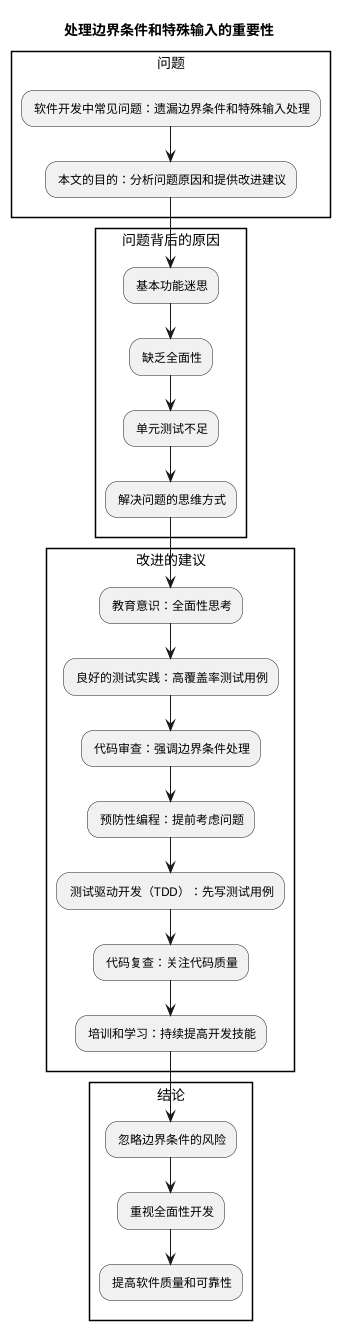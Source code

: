 @startuml

title 处理边界条件和特殊输入的重要性

rectangle 问题 {
    - 软件开发中常见问题：遗漏边界条件和特殊输入处理
    - 本文的目的：分析问题原因和提供改进建议
}

rectangle 问题背后的原因 {
    - 基本功能迷思
    - 缺乏全面性
    - 单元测试不足
    - 解决问题的思维方式
}

rectangle 改进的建议 {
    - 教育意识：全面性思考
    - 良好的测试实践：高覆盖率测试用例
    - 代码审查：强调边界条件处理
    - 预防性编程：提前考虑问题
    - 测试驱动开发（TDD）：先写测试用例
    - 代码复查：关注代码质量
    - 培训和学习：持续提高开发技能
}

rectangle 结论 {
    - 忽略边界条件的风险
    - 重视全面性开发
    - 提高软件质量和可靠性
}

@enduml
